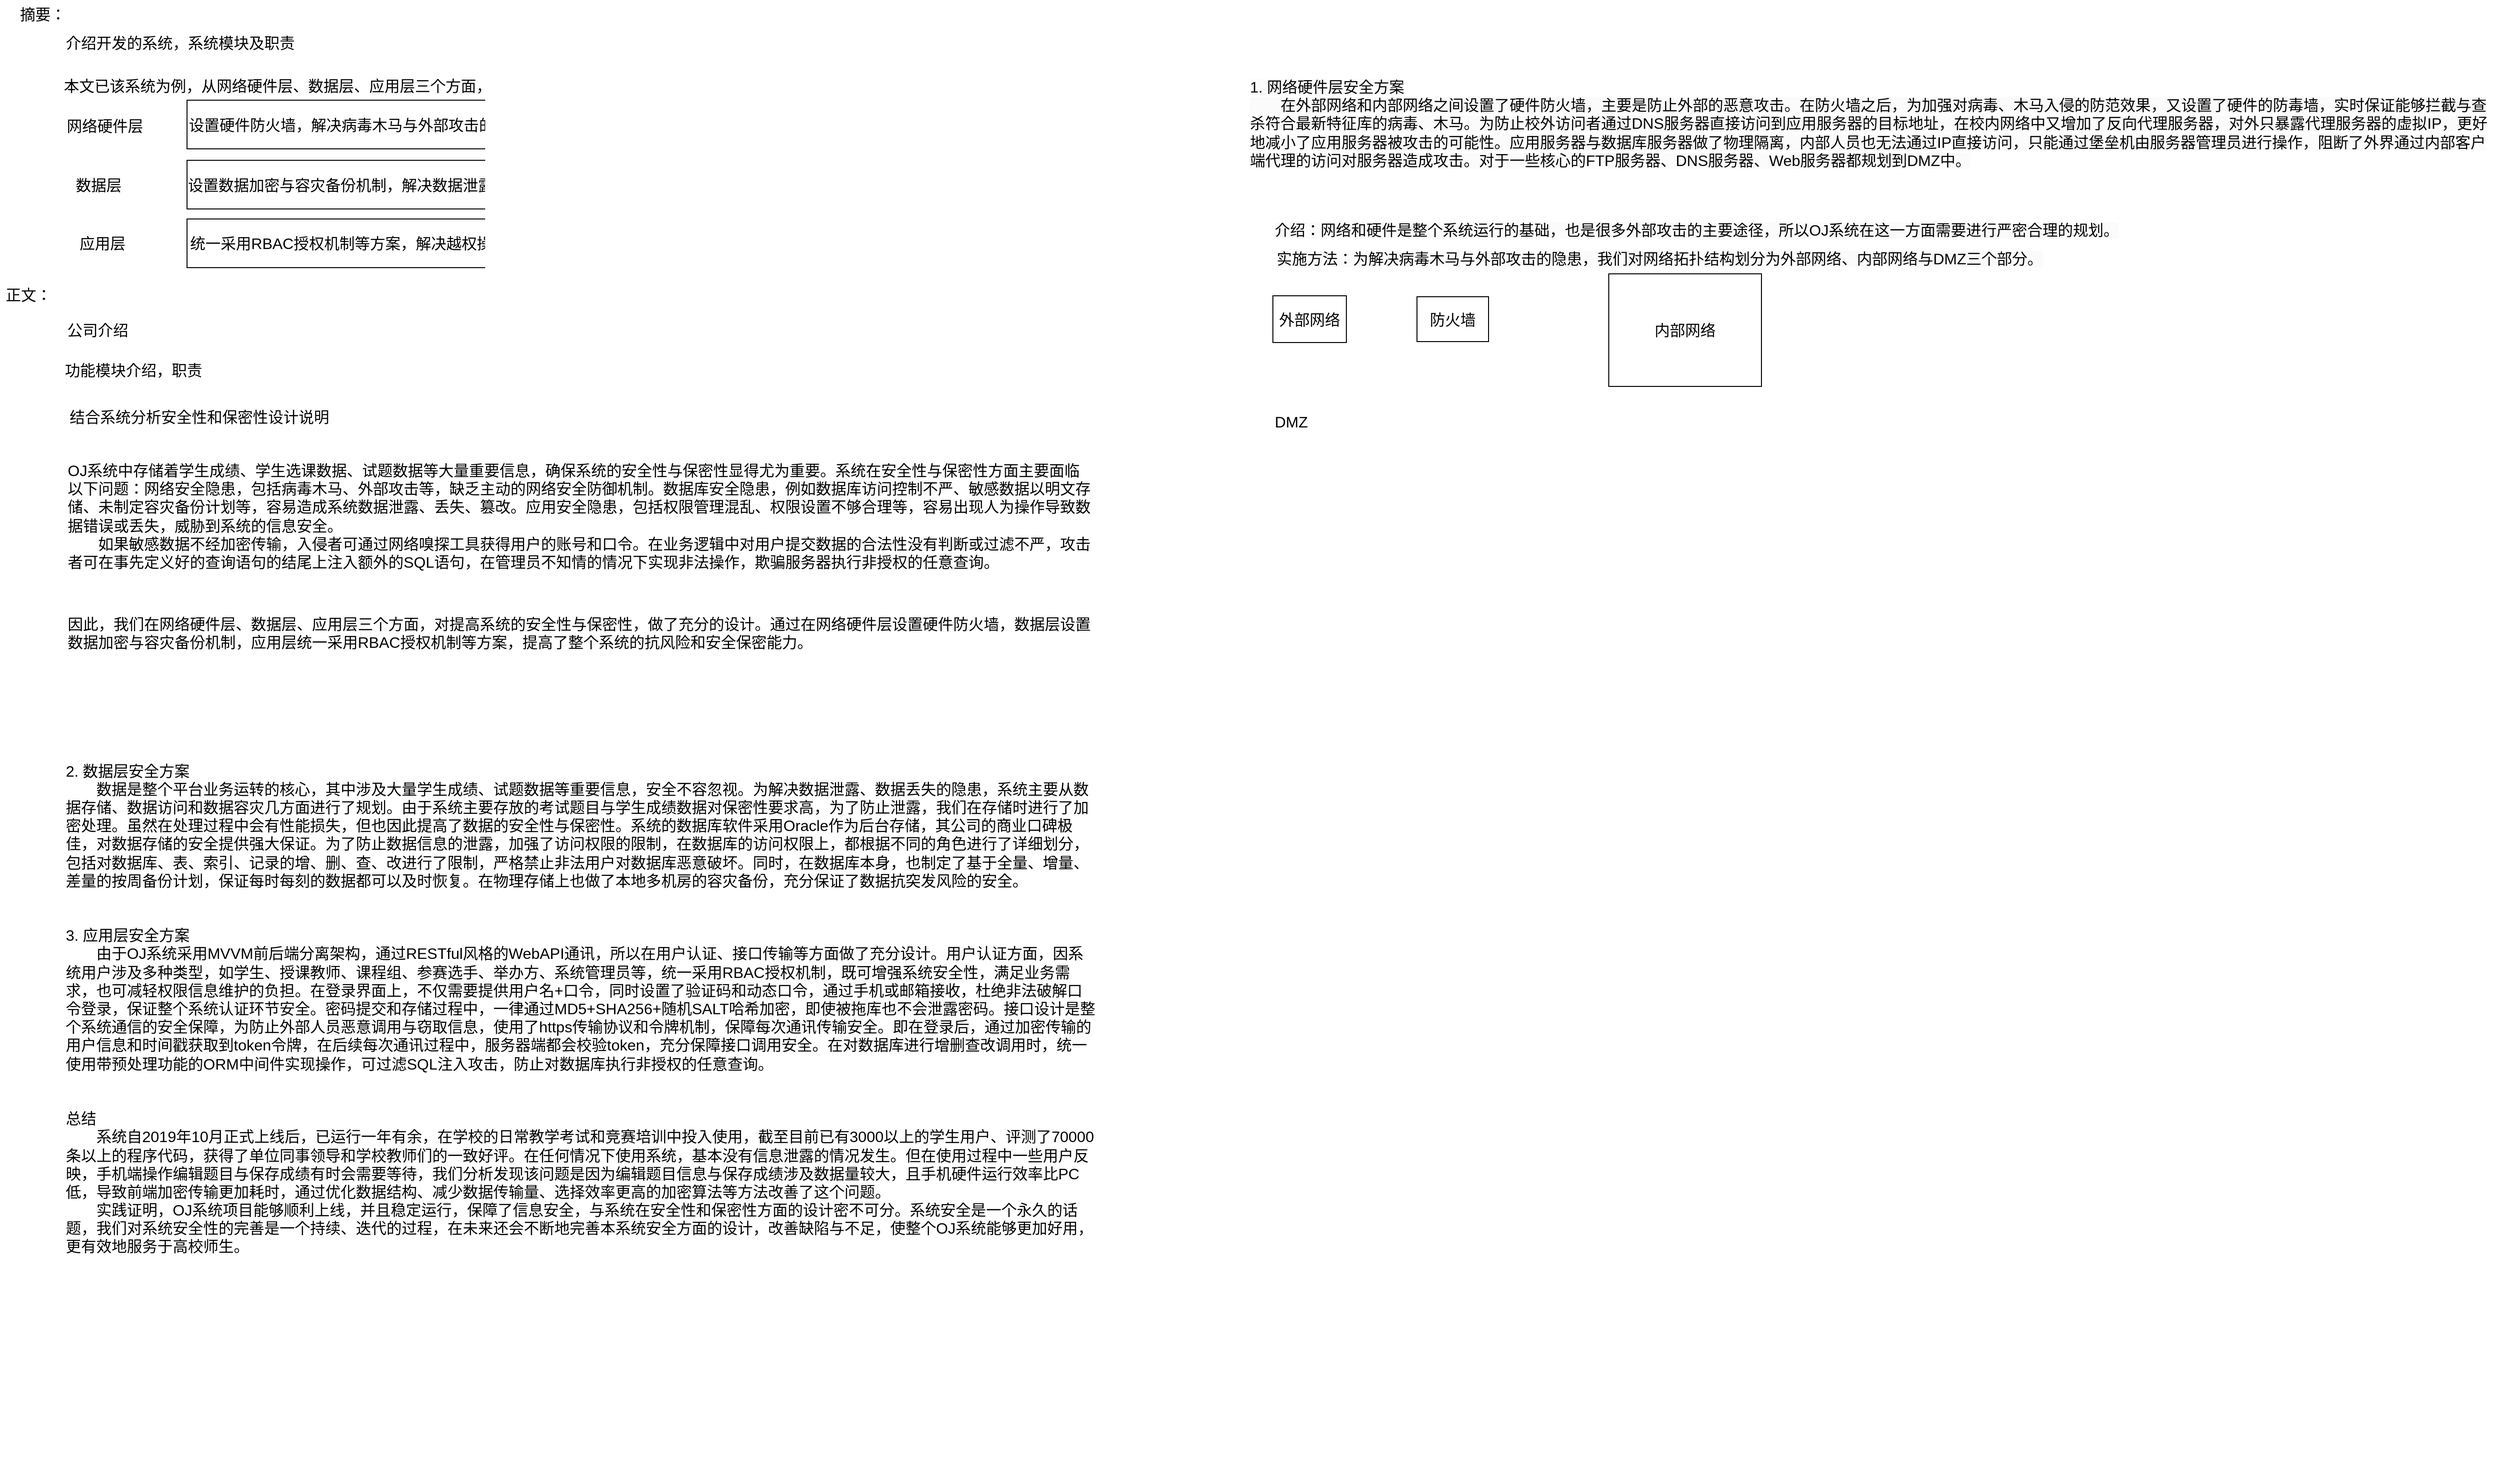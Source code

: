 <mxfile version="22.0.8" type="github">
  <diagram name="第 1 页" id="5gmoauhwWc8AIGV2I_Qd">
    <mxGraphModel dx="2012" dy="1139" grid="0" gridSize="10" guides="1" tooltips="1" connect="1" arrows="1" fold="1" page="1" pageScale="1" pageWidth="10000" pageHeight="10000" math="0" shadow="0">
      <root>
        <mxCell id="0" />
        <mxCell id="1" parent="0" />
        <mxCell id="CfzCiIxsDfycaTIxzi9i-1" value="摘要：" style="text;html=1;strokeColor=none;fillColor=none;align=center;verticalAlign=middle;whiteSpace=wrap;rounded=0;fontSize=16;" vertex="1" parent="1">
          <mxGeometry x="58" y="96" width="60" height="30" as="geometry" />
        </mxCell>
        <mxCell id="CfzCiIxsDfycaTIxzi9i-2" value="介绍开发的系统，系统模块及职责" style="text;html=1;strokeColor=none;fillColor=none;align=center;verticalAlign=middle;whiteSpace=wrap;rounded=0;fontSize=16;" vertex="1" parent="1">
          <mxGeometry x="103" y="126" width="258" height="30" as="geometry" />
        </mxCell>
        <mxCell id="CfzCiIxsDfycaTIxzi9i-3" value="本文已该系统为例，从网络硬件层、数据层、应用层三个方面，论述了信息系统安全性和保密性设计的问题，以及所采用的技术手段和解决方案" style="text;html=1;strokeColor=none;fillColor=none;align=center;verticalAlign=middle;whiteSpace=wrap;rounded=0;fontSize=16;" vertex="1" parent="1">
          <mxGeometry x="103" y="171" width="1022" height="30" as="geometry" />
        </mxCell>
        <mxCell id="CfzCiIxsDfycaTIxzi9i-4" value="网络硬件层" style="text;html=1;strokeColor=none;fillColor=none;align=center;verticalAlign=middle;whiteSpace=wrap;rounded=0;fontSize=16;" vertex="1" parent="1">
          <mxGeometry x="112" y="213" width="82" height="30" as="geometry" />
        </mxCell>
        <mxCell id="CfzCiIxsDfycaTIxzi9i-5" value="数据层" style="text;html=1;strokeColor=none;fillColor=none;align=center;verticalAlign=middle;whiteSpace=wrap;rounded=0;fontSize=16;" vertex="1" parent="1">
          <mxGeometry x="112" y="274.5" width="69" height="30" as="geometry" />
        </mxCell>
        <mxCell id="CfzCiIxsDfycaTIxzi9i-7" value="应用层" style="text;html=1;strokeColor=none;fillColor=none;align=center;verticalAlign=middle;whiteSpace=wrap;rounded=0;fontSize=16;" vertex="1" parent="1">
          <mxGeometry x="116" y="336" width="69" height="30" as="geometry" />
        </mxCell>
        <mxCell id="CfzCiIxsDfycaTIxzi9i-9" value="设置硬件防火墙，解决病毒木马与外部攻击的隐患" style="rounded=0;whiteSpace=wrap;html=1;fontSize=16;" vertex="1" parent="1">
          <mxGeometry x="239" y="201" width="356" height="51" as="geometry" />
        </mxCell>
        <mxCell id="CfzCiIxsDfycaTIxzi9i-10" value="设置数据加密与容灾备份机制，解决数据泄露丢失的隐患" style="rounded=0;whiteSpace=wrap;html=1;fontSize=16;" vertex="1" parent="1">
          <mxGeometry x="239" y="264" width="402" height="51" as="geometry" />
        </mxCell>
        <mxCell id="CfzCiIxsDfycaTIxzi9i-11" value="统一采用RBAC授权机制等方案，解决越权操作的隐患，提高了整个系统的抗风险和安全保密能力" style="rounded=0;whiteSpace=wrap;html=1;fontSize=16;" vertex="1" parent="1">
          <mxGeometry x="239" y="325.5" width="691" height="51" as="geometry" />
        </mxCell>
        <mxCell id="CfzCiIxsDfycaTIxzi9i-12" value="正文：" style="text;html=1;strokeColor=none;fillColor=none;align=center;verticalAlign=middle;whiteSpace=wrap;rounded=0;fontSize=16;" vertex="1" parent="1">
          <mxGeometry x="43" y="390" width="60" height="30" as="geometry" />
        </mxCell>
        <mxCell id="CfzCiIxsDfycaTIxzi9i-13" value="公司介绍" style="text;html=1;strokeColor=none;fillColor=none;align=center;verticalAlign=middle;whiteSpace=wrap;rounded=0;fontSize=16;" vertex="1" parent="1">
          <mxGeometry x="103" y="427" width="85" height="30" as="geometry" />
        </mxCell>
        <mxCell id="CfzCiIxsDfycaTIxzi9i-14" value="功能模块介绍，职责" style="text;html=1;strokeColor=none;fillColor=none;align=center;verticalAlign=middle;whiteSpace=wrap;rounded=0;fontSize=16;" vertex="1" parent="1">
          <mxGeometry x="108" y="469" width="150" height="30" as="geometry" />
        </mxCell>
        <mxCell id="CfzCiIxsDfycaTIxzi9i-15" value="结合系统分析安全性和保密性设计说明" style="text;html=1;strokeColor=none;fillColor=none;align=center;verticalAlign=middle;whiteSpace=wrap;rounded=0;fontSize=16;" vertex="1" parent="1">
          <mxGeometry x="112" y="518" width="280" height="30" as="geometry" />
        </mxCell>
        <mxCell id="CfzCiIxsDfycaTIxzi9i-16" value="OJ系统中存储着学生成绩、学生选课数据、试题数据等大量重要信息，确保系统的安全性与保密性显得尤为重要。系统在安全性与保密性方面主要面临以下问题：网络安全隐患，包括病毒木马、外部攻击等，缺乏主动的网络安全防御机制。数据库安全隐患，例如数据库访问控制不严、敏感数据以明文存储、未制定容灾备份计划等，容易造成系统数据泄露、丢失、篡改。应用安全隐患，包括权限管理混乱、权限设置不够合理等，容易出现人为操作导致数据错误或丢失，威胁到系统的信息安全。&#xa;  如果敏感数据不经加密传输，入侵者可通过网络嗅探工具获得用户的账号和口令。在业务逻辑中对用户提交数据的合法性没有判断或过滤不严，攻击者可在事先定义好的查询语句的结尾上注入额外的SQL语句，在管理员不知情的情况下实现非法操作，欺骗服务器执行非授权的任意查询。&#xa;" style="text;whiteSpace=wrap;fontSize=16;" vertex="1" parent="1">
          <mxGeometry x="112" y="573" width="1075" height="136" as="geometry" />
        </mxCell>
        <mxCell id="CfzCiIxsDfycaTIxzi9i-18" value="因此，我们在网络硬件层、数据层、应用层三个方面，对提高系统的安全性与保密性，做了充分的设计。通过在网络硬件层设置硬件防火墙，数据层设置数据加密与容灾备份机制，应用层统一采用RBAC授权机制等方案，提高了整个系统的抗风险和安全保密能力。" style="text;whiteSpace=wrap;fontSize=16;" vertex="1" parent="1">
          <mxGeometry x="112" y="734" width="1080" height="99" as="geometry" />
        </mxCell>
        <mxCell id="CfzCiIxsDfycaTIxzi9i-19" value="&#xa;&#xa;&#xa;2. 数据层安全方案&#xa;  数据是整个平台业务运转的核心，其中涉及大量学生成绩、试题数据等重要信息，安全不容忽视。为解决数据泄露、数据丢失的隐患，系统主要从数据存储、数据访问和数据容灾几方面进行了规划。由于系统主要存放的考试题目与学生成绩数据对保密性要求高，为了防止泄露，我们在存储时进行了加密处理。虽然在处理过程中会有性能损失，但也因此提高了数据的安全性与保密性。系统的数据库软件采用Oracle作为后台存储，其公司的商业口碑极佳，对数据存储的安全提供强大保证。为了防止数据信息的泄露，加强了访问权限的限制，在数据库的访问权限上，都根据不同的角色进行了详细划分，包括对数据库、表、索引、记录的增、删、查、改进行了限制，严格禁止非法用户对数据库恶意破坏。同时，在数据库本身，也制定了基于全量、增量、差量的按周备份计划，保证每时每刻的数据都可以及时恢复。在物理存储上也做了本地多机房的容灾备份，充分保证了数据抗突发风险的安全。&#xa;&#xa;&#xa;3. 应用层安全方案&#xa;  由于OJ系统采用MVVM前后端分离架构，通过RESTful风格的WebAPI通讯，所以在用户认证、接口传输等方面做了充分设计。用户认证方面，因系统用户涉及多种类型，如学生、授课教师、课程组、参赛选手、举办方、系统管理员等，统一采用RBAC授权机制，既可增强系统安全性，满足业务需求，也可减轻权限信息维护的负担。在登录界面上，不仅需要提供用户名+口令，同时设置了验证码和动态口令，通过手机或邮箱接收，杜绝非法破解口令登录，保证整个系统认证环节安全。密码提交和存储过程中，一律通过MD5+SHA256+随机SALT哈希加密，即使被拖库也不会泄露密码。接口设计是整个系统通信的安全保障，为防止外部人员恶意调用与窃取信息，使用了https传输协议和令牌机制，保障每次通讯传输安全。即在登录后，通过加密传输的用户信息和时间戳获取到token令牌，在后续每次通讯过程中，服务器端都会校验token，充分保障接口调用安全。在对数据库进行增删查改调用时，统一使用带预处理功能的ORM中间件实现操作，可过滤SQL注入攻击，防止对数据库执行非授权的任意查询。&#xa;&#xa;&#xa;总结&#xa;  系统自2019年10月正式上线后，已运行一年有余，在学校的日常教学考试和竞赛培训中投入使用，截至目前已有3000以上的学生用户、评测了70000条以上的程序代码，获得了单位同事领导和学校教师们的一致好评。在任何情况下使用系统，基本没有信息泄露的情况发生。但在使用过程中一些用户反映，手机端操作编辑题目与保存成绩有时会需要等待，我们分析发现该问题是因为编辑题目信息与保存成绩涉及数据量较大，且手机硬件运行效率比PC低，导致前端加密传输更加耗时，通过优化数据结构、减少数据传输量、选择效率更高的加密算法等方法改善了这个问题。&#xa;  实践证明，OJ系统项目能够顺利上线，并且稳定运行，保障了信息安全，与系统在安全性和保密性方面的设计密不可分。系统安全是一个永久的话题，我们对系统安全性的完善是一个持续、迭代的过程，在未来还会不断地完善本系统安全方面的设计，改善缺陷与不足，使整个OJ系统能够更加好用，更有效地服务于高校师生。" style="text;whiteSpace=wrap;fontSize=16;" vertex="1" parent="1">
          <mxGeometry x="110" y="830" width="1082" height="813" as="geometry" />
        </mxCell>
        <mxCell id="CfzCiIxsDfycaTIxzi9i-20" value="&lt;span style=&quot;color: rgb(0, 0, 0); font-family: Helvetica; font-size: 16px; font-style: normal; font-variant-ligatures: normal; font-variant-caps: normal; font-weight: 400; letter-spacing: normal; orphans: 2; text-align: left; text-indent: 0px; text-transform: none; widows: 2; word-spacing: 0px; -webkit-text-stroke-width: 0px; background-color: rgb(251, 251, 251); text-decoration-thickness: initial; text-decoration-style: initial; text-decoration-color: initial; float: none; display: inline !important;&quot;&gt;1. 网络硬件层安全方案&lt;/span&gt;&lt;br style=&quot;border-color: var(--border-color); padding: 0px; margin: 0px; color: rgb(0, 0, 0); font-family: Helvetica; font-size: 16px; font-style: normal; font-variant-ligatures: normal; font-variant-caps: normal; font-weight: 400; letter-spacing: normal; orphans: 2; text-align: left; text-indent: 0px; text-transform: none; widows: 2; word-spacing: 0px; -webkit-text-stroke-width: 0px; background-color: rgb(251, 251, 251); text-decoration-thickness: initial; text-decoration-style: initial; text-decoration-color: initial;&quot;&gt;&lt;span style=&quot;color: rgb(0, 0, 0); font-family: Helvetica; font-size: 16px; font-style: normal; font-variant-ligatures: normal; font-variant-caps: normal; font-weight: 400; letter-spacing: normal; orphans: 2; text-align: left; text-indent: 0px; text-transform: none; widows: 2; word-spacing: 0px; -webkit-text-stroke-width: 0px; background-color: rgb(251, 251, 251); text-decoration-thickness: initial; text-decoration-style: initial; text-decoration-color: initial; float: none; display: inline !important;&quot;&gt;  在外部网络和内部网络之间设置了硬件防火墙，主要是防止外部的恶意攻击。在防火墙之后，为加强对病毒、木马入侵的防范效果，又设置了硬件的防毒墙，实时保证能够拦截与查杀符合最新特征库的病毒、木马。为防止校外访问者通过DNS服务器直接访问到应用服务器的目标地址，在校内网络中又增加了反向代理服务器，对外只暴露代理服务器的虚拟IP，更好地减小了应用服务器被攻击的可能性。应用服务器与数据库服务器做了物理隔离，内部人员也无法通过IP直接访问，只能通过堡垒机由服务器管理员进行操作，阻断了外界通过内部客户端代理的访问对服务器造成攻击。对于一些核心的FTP服务器、DNS服务器、Web服务器都规划到DMZ中。&lt;/span&gt;" style="text;whiteSpace=wrap;html=1;" vertex="1" parent="1">
          <mxGeometry x="1351" y="171" width="1311" height="141" as="geometry" />
        </mxCell>
        <mxCell id="CfzCiIxsDfycaTIxzi9i-21" value="&lt;span style=&quot;color: rgb(0, 0, 0); font-family: Helvetica; font-size: 16px; font-style: normal; font-variant-ligatures: normal; font-variant-caps: normal; font-weight: 400; letter-spacing: normal; orphans: 2; text-align: left; text-indent: 0px; text-transform: none; widows: 2; word-spacing: 0px; -webkit-text-stroke-width: 0px; background-color: rgb(251, 251, 251); text-decoration-thickness: initial; text-decoration-style: initial; text-decoration-color: initial; float: none; display: inline !important;&quot;&gt;介绍：网络和硬件是整个系统运行的基础，也是很多外部攻击的主要途径，所以OJ系统在这一方面需要进行严密合理的规划。&lt;/span&gt;" style="text;whiteSpace=wrap;html=1;" vertex="1" parent="1">
          <mxGeometry x="1377" y="321" width="908" height="30" as="geometry" />
        </mxCell>
        <mxCell id="CfzCiIxsDfycaTIxzi9i-22" value="&lt;span style=&quot;color: rgb(0, 0, 0); font-family: Helvetica; font-size: 16px; font-style: normal; font-variant-ligatures: normal; font-variant-caps: normal; font-weight: 400; letter-spacing: normal; orphans: 2; text-align: left; text-indent: 0px; text-transform: none; widows: 2; word-spacing: 0px; -webkit-text-stroke-width: 0px; background-color: rgb(251, 251, 251); text-decoration-thickness: initial; text-decoration-style: initial; text-decoration-color: initial; float: none; display: inline !important;&quot;&gt;实施方法：为解决病毒木马与外部攻击的隐患，我们对网络拓扑结构划分为外部网络、内部网络与DMZ三个部分。&lt;/span&gt;" style="text;whiteSpace=wrap;html=1;" vertex="1" parent="1">
          <mxGeometry x="1379" y="351" width="822" height="39" as="geometry" />
        </mxCell>
        <mxCell id="CfzCiIxsDfycaTIxzi9i-26" value="&lt;span style=&quot;font-size: 16px;&quot;&gt;DMZ&lt;/span&gt;" style="text;whiteSpace=wrap;html=1;" vertex="1" parent="1">
          <mxGeometry x="1377" y="522" width="58" height="31" as="geometry" />
        </mxCell>
        <mxCell id="CfzCiIxsDfycaTIxzi9i-28" value="外部网络" style="rounded=0;whiteSpace=wrap;html=1;fontSize=16;" vertex="1" parent="1">
          <mxGeometry x="1377" y="406" width="77" height="49" as="geometry" />
        </mxCell>
        <mxCell id="CfzCiIxsDfycaTIxzi9i-29" value="内部网络" style="rounded=0;whiteSpace=wrap;html=1;fontSize=16;" vertex="1" parent="1">
          <mxGeometry x="1729" y="383" width="160" height="118" as="geometry" />
        </mxCell>
        <mxCell id="CfzCiIxsDfycaTIxzi9i-30" value="防火墙" style="rounded=0;whiteSpace=wrap;html=1;fontSize=16;" vertex="1" parent="1">
          <mxGeometry x="1528" y="407" width="75" height="47" as="geometry" />
        </mxCell>
      </root>
    </mxGraphModel>
  </diagram>
</mxfile>

